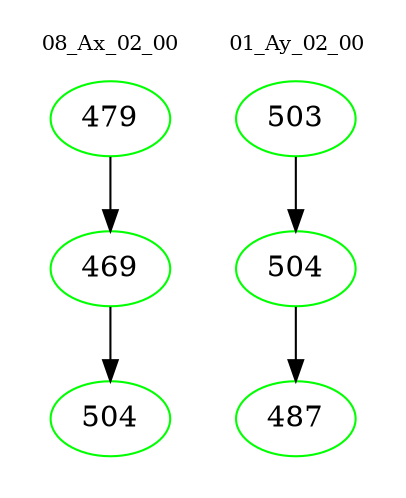 digraph{
subgraph cluster_0 {
color = white
label = "08_Ax_02_00";
fontsize=10;
T0_479 [label="479", color="green"]
T0_479 -> T0_469 [color="black"]
T0_469 [label="469", color="green"]
T0_469 -> T0_504 [color="black"]
T0_504 [label="504", color="green"]
}
subgraph cluster_1 {
color = white
label = "01_Ay_02_00";
fontsize=10;
T1_503 [label="503", color="green"]
T1_503 -> T1_504 [color="black"]
T1_504 [label="504", color="green"]
T1_504 -> T1_487 [color="black"]
T1_487 [label="487", color="green"]
}
}
